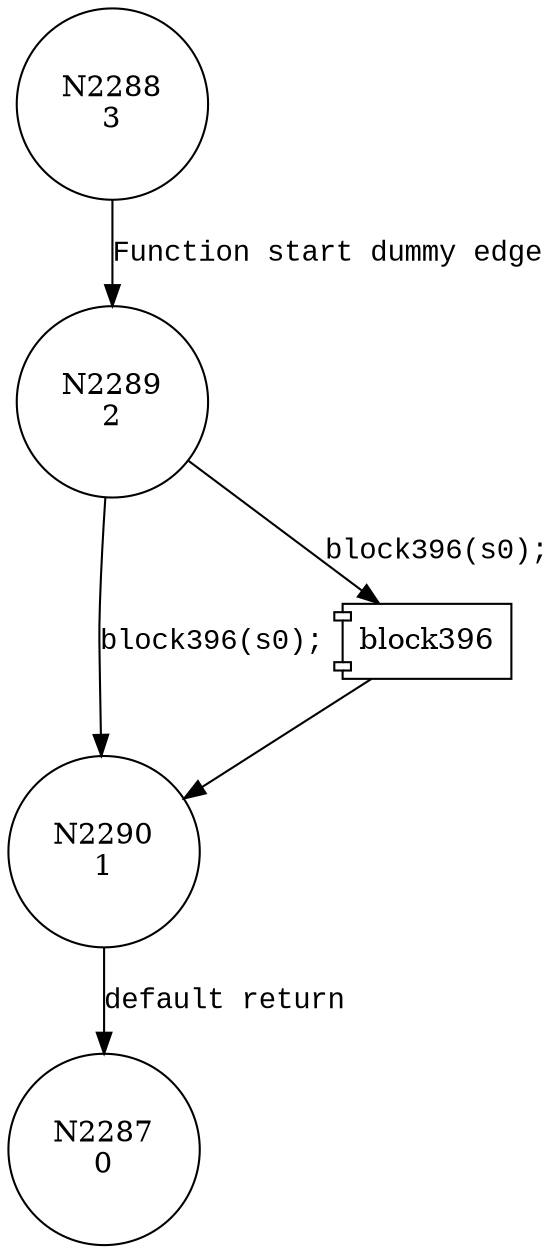 digraph block2136 {
2288 [shape="circle" label="N2288\n3"]
2289 [shape="circle" label="N2289\n2"]
2290 [shape="circle" label="N2290\n1"]
2287 [shape="circle" label="N2287\n0"]
2288 -> 2289 [label="Function start dummy edge" fontname="Courier New"]
100219 [shape="component" label="block396"]
2289 -> 100219 [label="block396(s0);" fontname="Courier New"]
100219 -> 2290 [label="" fontname="Courier New"]
2289 -> 2290 [label="block396(s0);" fontname="Courier New"]
2290 -> 2287 [label="default return" fontname="Courier New"]
}